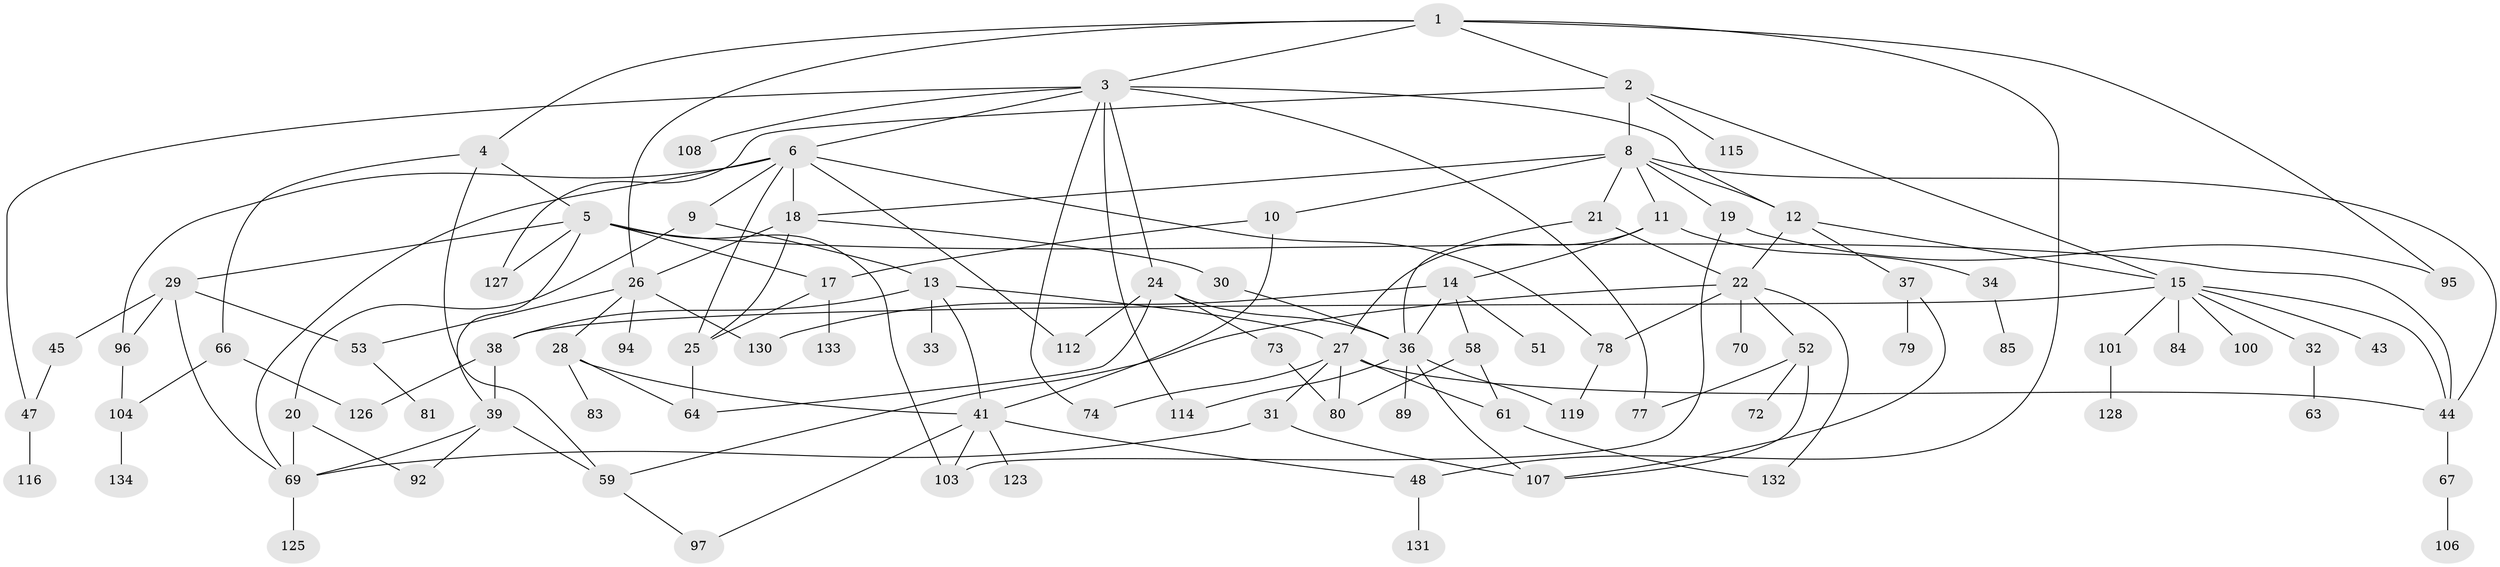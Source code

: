 // original degree distribution, {6: 0.05223880597014925, 3: 0.26119402985074625, 7: 0.014925373134328358, 5: 0.029850746268656716, 4: 0.16417910447761194, 1: 0.23134328358208955, 2: 0.23880597014925373, 8: 0.007462686567164179}
// Generated by graph-tools (version 1.1) at 2025/10/02/27/25 16:10:54]
// undirected, 92 vertices, 144 edges
graph export_dot {
graph [start="1"]
  node [color=gray90,style=filled];
  1 [super="+54"];
  2 [super="+7"];
  3 [super="+23"];
  4 [super="+49"];
  5 [super="+88"];
  6 [super="+111"];
  8 [super="+113"];
  9 [super="+16"];
  10;
  11;
  12 [super="+71"];
  13 [super="+129"];
  14 [super="+56"];
  15 [super="+75"];
  17 [super="+120"];
  18;
  19;
  20 [super="+121"];
  21 [super="+60"];
  22 [super="+118"];
  24 [super="+35"];
  25 [super="+40"];
  26 [super="+68"];
  27 [super="+122"];
  28;
  29 [super="+55"];
  30;
  31 [super="+46"];
  32 [super="+62"];
  33;
  34;
  36 [super="+57"];
  37 [super="+42"];
  38 [super="+98"];
  39 [super="+76"];
  41 [super="+91"];
  43;
  44 [super="+50"];
  45;
  47 [super="+110"];
  48 [super="+90"];
  51;
  52 [super="+65"];
  53;
  58;
  59 [super="+87"];
  61 [super="+99"];
  63;
  64 [super="+93"];
  66;
  67 [super="+82"];
  69 [super="+102"];
  70;
  72;
  73;
  74;
  77;
  78;
  79;
  80;
  81;
  83;
  84 [super="+86"];
  85;
  89;
  92;
  94;
  95 [super="+109"];
  96 [super="+124"];
  97;
  100;
  101 [super="+105"];
  103;
  104 [super="+117"];
  106;
  107;
  108;
  112;
  114;
  115;
  116;
  119;
  123;
  125;
  126;
  127;
  128;
  130;
  131;
  132;
  133;
  134;
  1 -- 2;
  1 -- 3;
  1 -- 4;
  1 -- 26;
  1 -- 48;
  1 -- 95;
  2 -- 115;
  2 -- 8;
  2 -- 15;
  2 -- 127;
  3 -- 6;
  3 -- 12;
  3 -- 47;
  3 -- 108;
  3 -- 77;
  3 -- 24;
  3 -- 74;
  3 -- 114;
  4 -- 5;
  4 -- 66;
  4 -- 59;
  5 -- 29;
  5 -- 103;
  5 -- 44;
  5 -- 127;
  5 -- 17;
  5 -- 39;
  6 -- 9;
  6 -- 18;
  6 -- 25;
  6 -- 112;
  6 -- 78;
  6 -- 69;
  6 -- 96;
  8 -- 10;
  8 -- 11;
  8 -- 19;
  8 -- 21;
  8 -- 18;
  8 -- 12;
  8 -- 44;
  9 -- 13;
  9 -- 20;
  10 -- 17;
  10 -- 41;
  11 -- 14;
  11 -- 34;
  11 -- 27;
  12 -- 22;
  12 -- 37;
  12 -- 15;
  13 -- 27;
  13 -- 33;
  13 -- 38;
  13 -- 41;
  14 -- 51;
  14 -- 58;
  14 -- 130;
  14 -- 36;
  15 -- 32;
  15 -- 43;
  15 -- 84;
  15 -- 44;
  15 -- 100;
  15 -- 101;
  15 -- 38;
  17 -- 25;
  17 -- 133;
  18 -- 30;
  18 -- 26;
  18 -- 25;
  19 -- 103;
  19 -- 95;
  20 -- 92;
  20 -- 69;
  21 -- 36;
  21 -- 22;
  22 -- 52;
  22 -- 70;
  22 -- 78;
  22 -- 132;
  22 -- 59;
  24 -- 73;
  24 -- 36;
  24 -- 112;
  24 -- 64;
  25 -- 64;
  26 -- 28;
  26 -- 53;
  26 -- 94;
  26 -- 130;
  27 -- 31;
  27 -- 44;
  27 -- 80;
  27 -- 74;
  27 -- 61;
  28 -- 83;
  28 -- 64;
  28 -- 41;
  29 -- 45;
  29 -- 53;
  29 -- 96;
  29 -- 69;
  30 -- 36;
  31 -- 107;
  31 -- 69;
  32 -- 63;
  34 -- 85;
  36 -- 114;
  36 -- 89;
  36 -- 107;
  36 -- 119;
  37 -- 79;
  37 -- 107;
  38 -- 39;
  38 -- 126;
  39 -- 59;
  39 -- 69;
  39 -- 92;
  41 -- 103;
  41 -- 123;
  41 -- 97;
  41 -- 48;
  44 -- 67;
  45 -- 47;
  47 -- 116;
  48 -- 131;
  52 -- 77;
  52 -- 72;
  52 -- 107;
  53 -- 81;
  58 -- 61;
  58 -- 80;
  59 -- 97;
  61 -- 132;
  66 -- 126;
  66 -- 104;
  67 -- 106;
  69 -- 125;
  73 -- 80;
  78 -- 119;
  96 -- 104;
  101 -- 128;
  104 -- 134;
}
